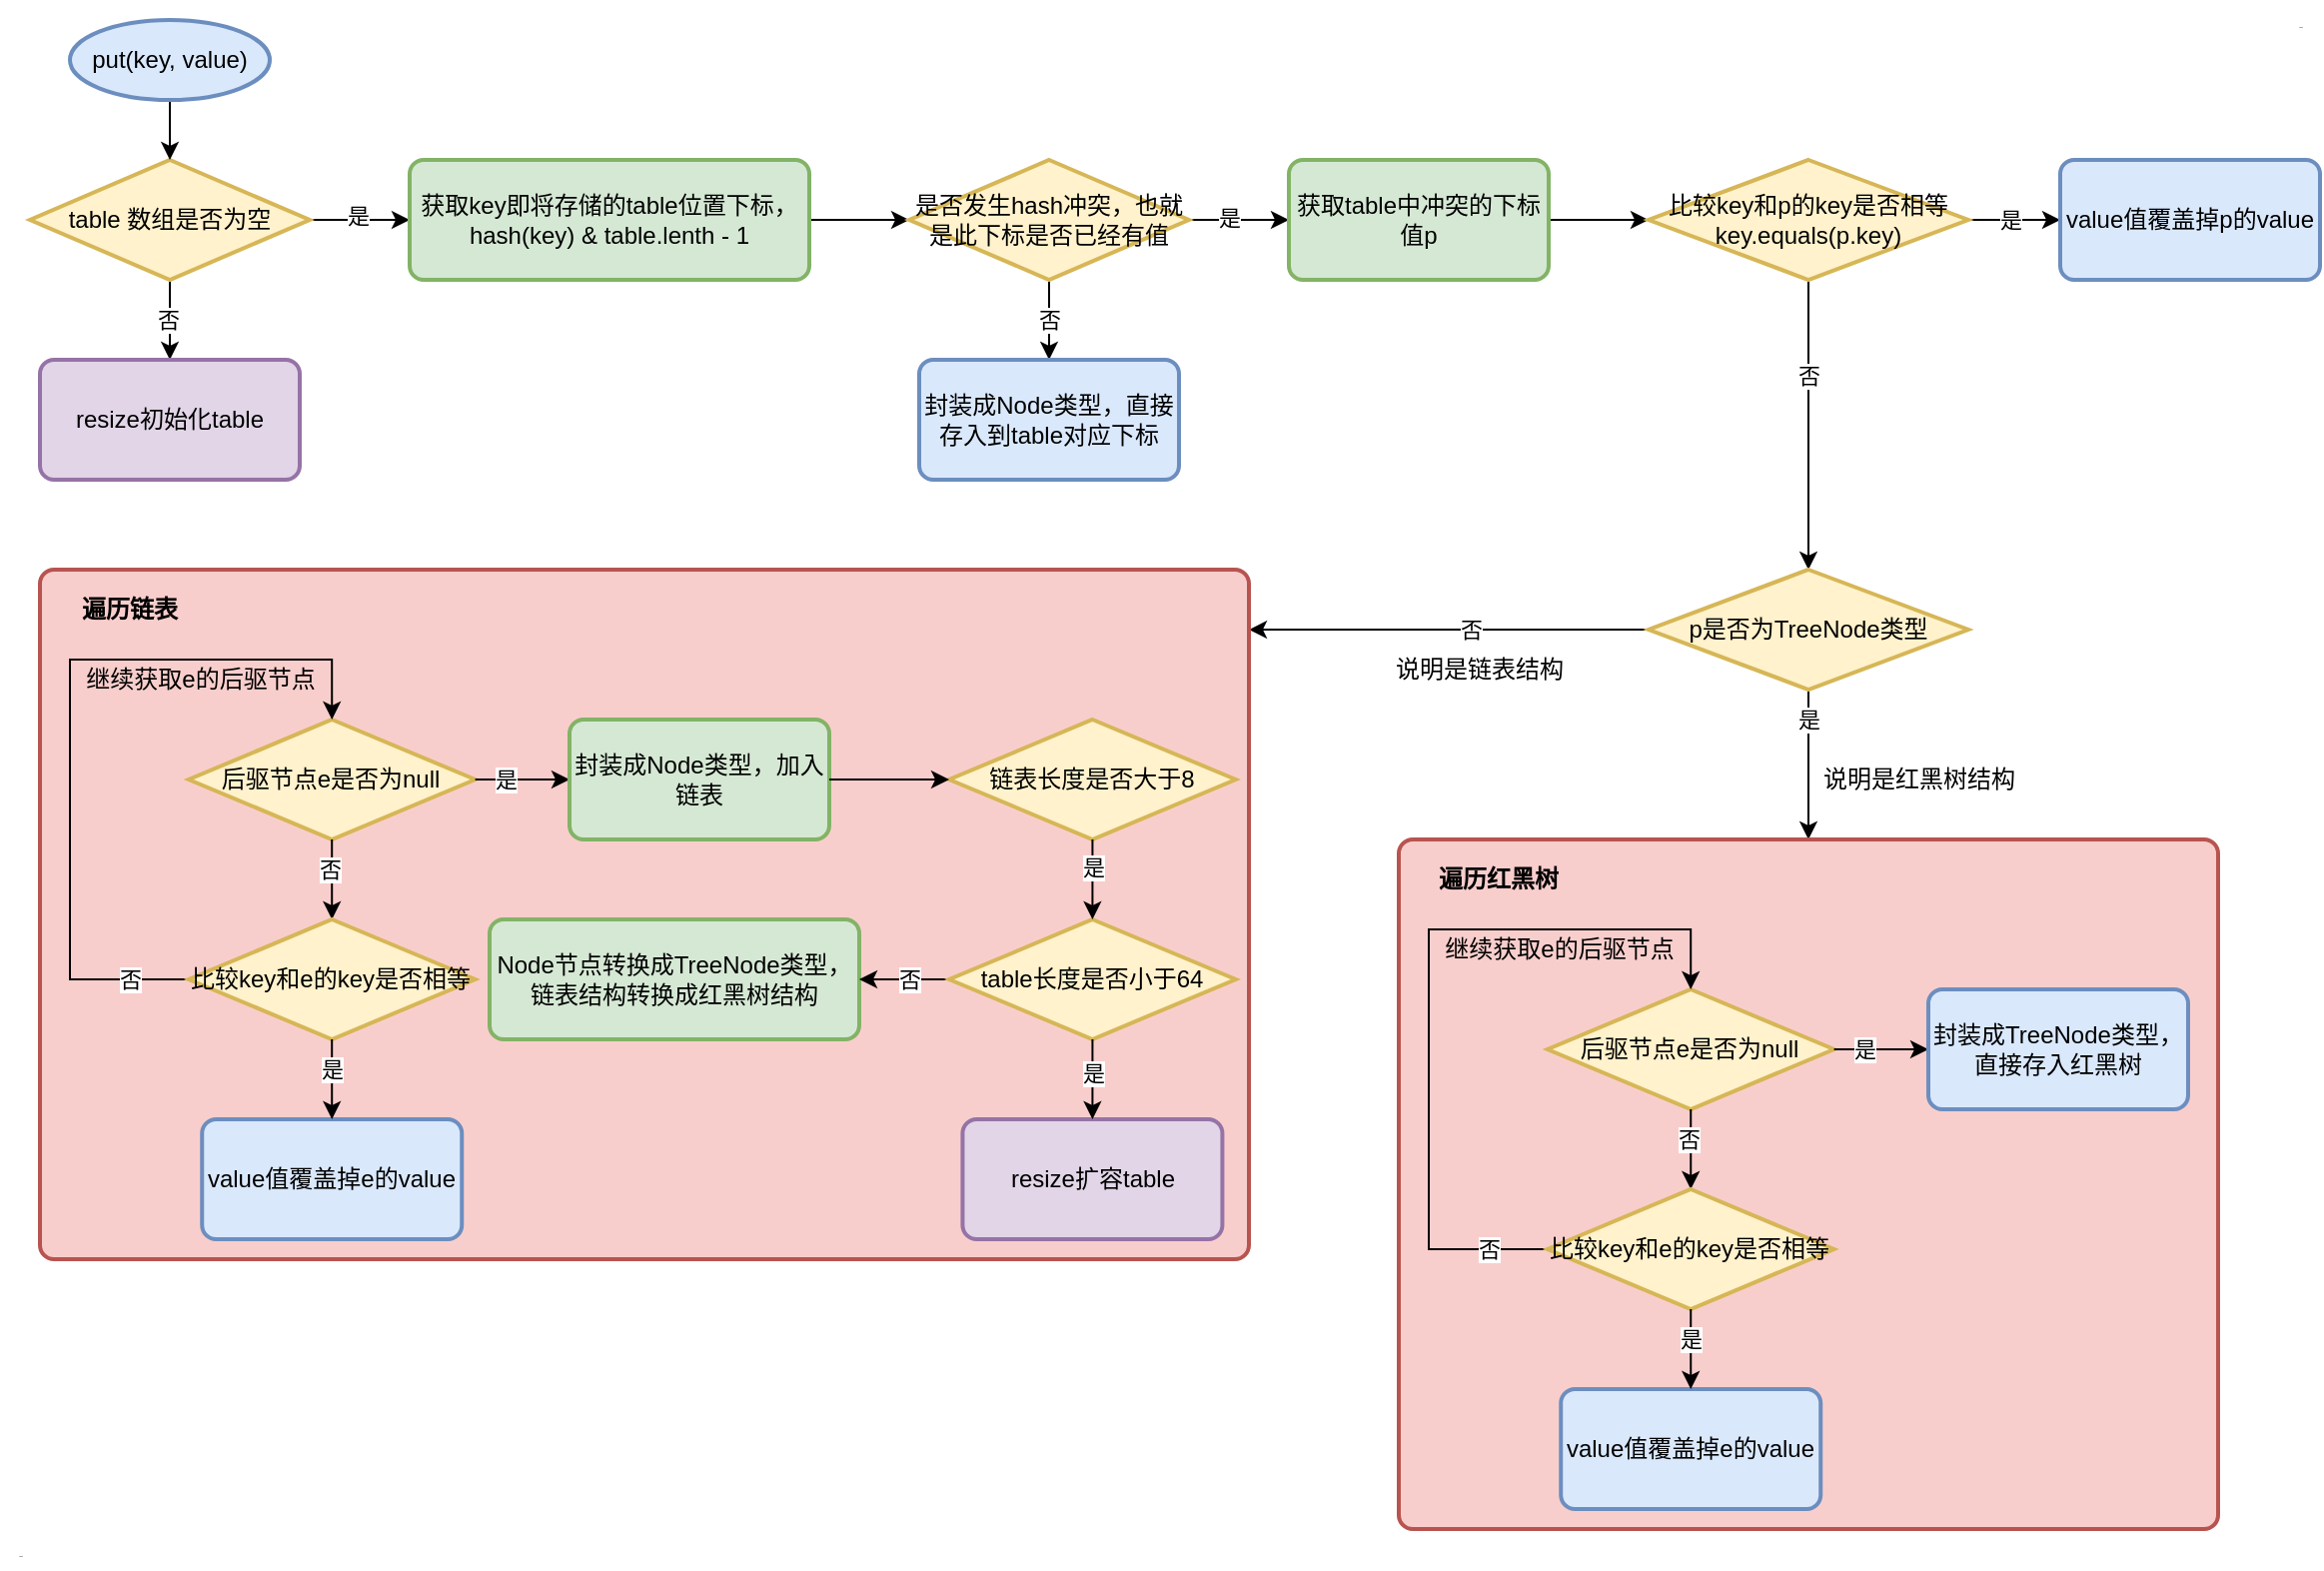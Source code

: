 <mxfile version="13.9.9" type="device" pages="2"><diagram id="UJk7lGkkjfzUzUWYR7k4" name="第 1 页"><mxGraphModel dx="1038" dy="607" grid="1" gridSize="10" guides="1" tooltips="1" connect="1" arrows="1" fold="1" page="1" pageScale="1" pageWidth="827" pageHeight="1169" math="0" shadow="0"><root><mxCell id="0"/><mxCell id="1" parent="0"/><mxCell id="tE1-rku3TymM5vH41UZp-1" style="edgeStyle=orthogonalEdgeStyle;rounded=0;orthogonalLoop=1;jettySize=auto;html=1;entryX=0;entryY=0.5;entryDx=0;entryDy=0;" parent="1" source="tE1-rku3TymM5vH41UZp-3" target="tE1-rku3TymM5vH41UZp-74" edge="1"><mxGeometry relative="1" as="geometry"><mxPoint x="240" y="450.0" as="targetPoint"/></mxGeometry></mxCell><mxCell id="tE1-rku3TymM5vH41UZp-162" value="是" style="edgeLabel;html=1;align=center;verticalAlign=middle;resizable=0;points=[];" parent="tE1-rku3TymM5vH41UZp-1" vertex="1" connectable="0"><mxGeometry x="-0.048" y="2" relative="1" as="geometry"><mxPoint as="offset"/></mxGeometry></mxCell><mxCell id="tE1-rku3TymM5vH41UZp-69" style="edgeStyle=orthogonalEdgeStyle;rounded=0;orthogonalLoop=1;jettySize=auto;html=1;" parent="1" source="tE1-rku3TymM5vH41UZp-3" target="tE1-rku3TymM5vH41UZp-37" edge="1"><mxGeometry relative="1" as="geometry"><mxPoint x="360" y="380.0" as="targetPoint"/></mxGeometry></mxCell><mxCell id="tE1-rku3TymM5vH41UZp-163" value="否" style="edgeLabel;html=1;align=center;verticalAlign=middle;resizable=0;points=[];" parent="tE1-rku3TymM5vH41UZp-69" vertex="1" connectable="0"><mxGeometry x="-0.005" y="-1" relative="1" as="geometry"><mxPoint as="offset"/></mxGeometry></mxCell><mxCell id="tE1-rku3TymM5vH41UZp-3" value="table 数组是否为空" style="strokeWidth=2;html=1;shape=mxgraph.flowchart.decision;whiteSpace=wrap;fillColor=#fff2cc;strokeColor=#d6b656;" parent="1" vertex="1"><mxGeometry x="170" y="350" width="140" height="60" as="geometry"/></mxCell><mxCell id="tE1-rku3TymM5vH41UZp-4" style="edgeStyle=orthogonalEdgeStyle;rounded=0;orthogonalLoop=1;jettySize=auto;html=1;entryX=0.5;entryY=0;entryDx=0;entryDy=0;entryPerimeter=0;" parent="1" source="tE1-rku3TymM5vH41UZp-5" target="tE1-rku3TymM5vH41UZp-3" edge="1"><mxGeometry relative="1" as="geometry"/></mxCell><mxCell id="tE1-rku3TymM5vH41UZp-5" value="put(key, value)" style="strokeWidth=2;html=1;shape=mxgraph.flowchart.start_1;whiteSpace=wrap;fillColor=#dae8fc;strokeColor=#6c8ebf;" parent="1" vertex="1"><mxGeometry x="190" y="280" width="100" height="40" as="geometry"/></mxCell><mxCell id="tE1-rku3TymM5vH41UZp-37" value="resize初始化table" style="rounded=1;whiteSpace=wrap;html=1;absoluteArcSize=1;arcSize=14;strokeWidth=2;fillColor=#e1d5e7;strokeColor=#9673a6;" parent="1" vertex="1"><mxGeometry x="175" y="450" width="130" height="60" as="geometry"/></mxCell><mxCell id="tE1-rku3TymM5vH41UZp-67" value="&lt;font style=&quot;font-size: 1px&quot;&gt;Text&lt;/font&gt;" style="text;html=1;align=center;verticalAlign=middle;resizable=0;points=[];autosize=1;" parent="1" vertex="1"><mxGeometry x="155" y="1035" width="20" height="20" as="geometry"/></mxCell><mxCell id="tE1-rku3TymM5vH41UZp-76" style="edgeStyle=orthogonalEdgeStyle;rounded=0;orthogonalLoop=1;jettySize=auto;html=1;entryX=0;entryY=0.5;entryDx=0;entryDy=0;entryPerimeter=0;" parent="1" source="tE1-rku3TymM5vH41UZp-74" target="tE1-rku3TymM5vH41UZp-75" edge="1"><mxGeometry relative="1" as="geometry"/></mxCell><mxCell id="tE1-rku3TymM5vH41UZp-74" value="获取key即将存储的table位置下标，&lt;br&gt;hash(key) &amp;amp; table.lenth - 1" style="rounded=1;whiteSpace=wrap;html=1;absoluteArcSize=1;arcSize=14;strokeWidth=2;fillColor=#d5e8d4;strokeColor=#82b366;" parent="1" vertex="1"><mxGeometry x="360" y="350" width="200" height="60" as="geometry"/></mxCell><mxCell id="tE1-rku3TymM5vH41UZp-77" style="edgeStyle=orthogonalEdgeStyle;rounded=0;orthogonalLoop=1;jettySize=auto;html=1;entryX=0.5;entryY=0;entryDx=0;entryDy=0;" parent="1" source="tE1-rku3TymM5vH41UZp-75" target="tE1-rku3TymM5vH41UZp-79" edge="1"><mxGeometry relative="1" as="geometry"><mxPoint x="360" y="580" as="targetPoint"/></mxGeometry></mxCell><mxCell id="tE1-rku3TymM5vH41UZp-164" value="否" style="edgeLabel;html=1;align=center;verticalAlign=middle;resizable=0;points=[];" parent="tE1-rku3TymM5vH41UZp-77" vertex="1" connectable="0"><mxGeometry x="-0.84" y="-1" relative="1" as="geometry"><mxPoint x="1" y="16.55" as="offset"/></mxGeometry></mxCell><mxCell id="tE1-rku3TymM5vH41UZp-80" style="edgeStyle=orthogonalEdgeStyle;rounded=0;orthogonalLoop=1;jettySize=auto;html=1;entryX=0;entryY=0.5;entryDx=0;entryDy=0;" parent="1" source="tE1-rku3TymM5vH41UZp-75" target="tE1-rku3TymM5vH41UZp-82" edge="1"><mxGeometry relative="1" as="geometry"><mxPoint x="240" y="650" as="targetPoint"/></mxGeometry></mxCell><mxCell id="tE1-rku3TymM5vH41UZp-165" value="是" style="edgeLabel;html=1;align=center;verticalAlign=middle;resizable=0;points=[];" parent="tE1-rku3TymM5vH41UZp-80" vertex="1" connectable="0"><mxGeometry x="-0.227" y="1" relative="1" as="geometry"><mxPoint as="offset"/></mxGeometry></mxCell><mxCell id="tE1-rku3TymM5vH41UZp-75" value="是否发生hash冲突，也就是此下标是否已经有值" style="strokeWidth=2;html=1;shape=mxgraph.flowchart.decision;whiteSpace=wrap;fillColor=#fff2cc;strokeColor=#d6b656;" parent="1" vertex="1"><mxGeometry x="610" y="350" width="140" height="60" as="geometry"/></mxCell><mxCell id="tE1-rku3TymM5vH41UZp-79" value="封装成Node类型，直接存入到table对应下标" style="rounded=1;whiteSpace=wrap;html=1;absoluteArcSize=1;arcSize=14;strokeWidth=2;fillColor=#dae8fc;strokeColor=#6c8ebf;" parent="1" vertex="1"><mxGeometry x="615" y="450" width="130" height="60" as="geometry"/></mxCell><mxCell id="tE1-rku3TymM5vH41UZp-83" style="edgeStyle=orthogonalEdgeStyle;rounded=0;orthogonalLoop=1;jettySize=auto;html=1;entryX=0;entryY=0.5;entryDx=0;entryDy=0;entryPerimeter=0;" parent="1" source="tE1-rku3TymM5vH41UZp-82" target="tE1-rku3TymM5vH41UZp-84" edge="1"><mxGeometry relative="1" as="geometry"><mxPoint x="240" y="750" as="targetPoint"/></mxGeometry></mxCell><mxCell id="tE1-rku3TymM5vH41UZp-82" value="获取table中冲突的下标值p" style="rounded=1;whiteSpace=wrap;html=1;absoluteArcSize=1;arcSize=14;strokeWidth=2;fillColor=#d5e8d4;strokeColor=#82b366;" parent="1" vertex="1"><mxGeometry x="800" y="350" width="130" height="60" as="geometry"/></mxCell><mxCell id="tE1-rku3TymM5vH41UZp-85" style="edgeStyle=orthogonalEdgeStyle;rounded=0;orthogonalLoop=1;jettySize=auto;html=1;" parent="1" source="tE1-rku3TymM5vH41UZp-84" target="tE1-rku3TymM5vH41UZp-87" edge="1"><mxGeometry relative="1" as="geometry"><mxPoint x="380" y="780" as="targetPoint"/></mxGeometry></mxCell><mxCell id="tE1-rku3TymM5vH41UZp-169" value="是" style="edgeLabel;html=1;align=center;verticalAlign=middle;resizable=0;points=[];" parent="tE1-rku3TymM5vH41UZp-85" vertex="1" connectable="0"><mxGeometry x="0.314" y="1" relative="1" as="geometry"><mxPoint x="-9.43" y="1" as="offset"/></mxGeometry></mxCell><mxCell id="tE1-rku3TymM5vH41UZp-88" style="edgeStyle=orthogonalEdgeStyle;rounded=0;orthogonalLoop=1;jettySize=auto;html=1;entryX=0.5;entryY=0;entryDx=0;entryDy=0;entryPerimeter=0;" parent="1" source="tE1-rku3TymM5vH41UZp-84" target="tE1-rku3TymM5vH41UZp-90" edge="1"><mxGeometry relative="1" as="geometry"><mxPoint x="240" y="880" as="targetPoint"/></mxGeometry></mxCell><mxCell id="tE1-rku3TymM5vH41UZp-167" value="否" style="edgeLabel;html=1;align=center;verticalAlign=middle;resizable=0;points=[];" parent="tE1-rku3TymM5vH41UZp-88" vertex="1" connectable="0"><mxGeometry x="-0.459" y="-1" relative="1" as="geometry"><mxPoint x="1" y="9.05" as="offset"/></mxGeometry></mxCell><mxCell id="tE1-rku3TymM5vH41UZp-84" value="比较key和p的key是否相等key.equals(p.key)" style="strokeWidth=2;html=1;shape=mxgraph.flowchart.decision;whiteSpace=wrap;fillColor=#fff2cc;strokeColor=#d6b656;" parent="1" vertex="1"><mxGeometry x="980" y="350" width="160" height="60" as="geometry"/></mxCell><mxCell id="tE1-rku3TymM5vH41UZp-87" value="value值覆盖掉p的value" style="rounded=1;whiteSpace=wrap;html=1;absoluteArcSize=1;arcSize=14;strokeWidth=2;fillColor=#dae8fc;strokeColor=#6c8ebf;" parent="1" vertex="1"><mxGeometry x="1186" y="350" width="130" height="60" as="geometry"/></mxCell><mxCell id="tE1-rku3TymM5vH41UZp-183" style="edgeStyle=orthogonalEdgeStyle;rounded=0;orthogonalLoop=1;jettySize=auto;html=1;entryX=1;entryY=0.087;entryDx=0;entryDy=0;entryPerimeter=0;" parent="1" source="tE1-rku3TymM5vH41UZp-90" target="tE1-rku3TymM5vH41UZp-96" edge="1"><mxGeometry relative="1" as="geometry"/></mxCell><mxCell id="tE1-rku3TymM5vH41UZp-185" value="否" style="edgeLabel;html=1;align=center;verticalAlign=middle;resizable=0;points=[];" parent="tE1-rku3TymM5vH41UZp-183" vertex="1" connectable="0"><mxGeometry x="-0.252" y="1" relative="1" as="geometry"><mxPoint x="-14" y="-1.02" as="offset"/></mxGeometry></mxCell><mxCell id="tE1-rku3TymM5vH41UZp-184" style="edgeStyle=orthogonalEdgeStyle;rounded=0;orthogonalLoop=1;jettySize=auto;html=1;entryX=0.5;entryY=0;entryDx=0;entryDy=0;" parent="1" source="tE1-rku3TymM5vH41UZp-90" target="tE1-rku3TymM5vH41UZp-190" edge="1"><mxGeometry relative="1" as="geometry"><mxPoint x="1060" y="670" as="targetPoint"/></mxGeometry></mxCell><mxCell id="tE1-rku3TymM5vH41UZp-188" value="是" style="edgeLabel;html=1;align=center;verticalAlign=middle;resizable=0;points=[];" parent="tE1-rku3TymM5vH41UZp-184" vertex="1" connectable="0"><mxGeometry x="-0.266" relative="1" as="geometry"><mxPoint y="-13" as="offset"/></mxGeometry></mxCell><mxCell id="tE1-rku3TymM5vH41UZp-90" value="p是否为TreeNode类型" style="strokeWidth=2;html=1;shape=mxgraph.flowchart.decision;whiteSpace=wrap;fillColor=#fff2cc;strokeColor=#d6b656;" parent="1" vertex="1"><mxGeometry x="980" y="555" width="160" height="60" as="geometry"/></mxCell><mxCell id="tE1-rku3TymM5vH41UZp-182" value="" style="group" parent="1" vertex="1" connectable="0"><mxGeometry x="175" y="555" width="605" height="345" as="geometry"/></mxCell><mxCell id="tE1-rku3TymM5vH41UZp-96" value="" style="rounded=1;whiteSpace=wrap;html=1;absoluteArcSize=1;arcSize=14;strokeWidth=2;fillColor=#f8cecc;strokeColor=#b85450;" parent="tE1-rku3TymM5vH41UZp-182" vertex="1"><mxGeometry width="605" height="345" as="geometry"/></mxCell><mxCell id="tE1-rku3TymM5vH41UZp-98" value="遍历链表" style="text;html=1;strokeColor=none;fillColor=none;align=center;verticalAlign=middle;whiteSpace=wrap;rounded=0;fontStyle=1" parent="tE1-rku3TymM5vH41UZp-182" vertex="1"><mxGeometry x="15" y="10" width="60" height="20" as="geometry"/></mxCell><mxCell id="tE1-rku3TymM5vH41UZp-99" value="后驱节点e是否为null" style="strokeWidth=2;html=1;shape=mxgraph.flowchart.decision;whiteSpace=wrap;fillColor=#fff2cc;strokeColor=#d6b656;" parent="tE1-rku3TymM5vH41UZp-182" vertex="1"><mxGeometry x="74.415" y="75" width="143.415" height="60" as="geometry"/></mxCell><mxCell id="tE1-rku3TymM5vH41UZp-102" style="edgeStyle=orthogonalEdgeStyle;rounded=0;orthogonalLoop=1;jettySize=auto;html=1;entryX=0;entryY=0.5;entryDx=0;entryDy=0;" parent="tE1-rku3TymM5vH41UZp-182" source="tE1-rku3TymM5vH41UZp-99" target="tE1-rku3TymM5vH41UZp-132" edge="1"><mxGeometry x="35" y="5" as="geometry"><mxPoint x="146.12" y="175" as="targetPoint"/></mxGeometry></mxCell><mxCell id="tE1-rku3TymM5vH41UZp-173" value="是" style="edgeLabel;html=1;align=center;verticalAlign=middle;resizable=0;points=[];" parent="tE1-rku3TymM5vH41UZp-102" vertex="1" connectable="0"><mxGeometry relative="1" as="geometry"><mxPoint x="-8.43" as="offset"/></mxGeometry></mxCell><mxCell id="tE1-rku3TymM5vH41UZp-109" style="edgeStyle=orthogonalEdgeStyle;rounded=0;orthogonalLoop=1;jettySize=auto;html=1;entryX=0.5;entryY=0;entryDx=0;entryDy=0;entryPerimeter=0;" parent="tE1-rku3TymM5vH41UZp-182" source="tE1-rku3TymM5vH41UZp-99" target="tE1-rku3TymM5vH41UZp-148" edge="1"><mxGeometry x="35" y="5" as="geometry"><mxPoint x="275.745" y="106.98" as="targetPoint"/></mxGeometry></mxCell><mxCell id="tE1-rku3TymM5vH41UZp-170" value="否" style="edgeLabel;html=1;align=center;verticalAlign=middle;resizable=0;points=[];" parent="tE1-rku3TymM5vH41UZp-109" vertex="1" connectable="0"><mxGeometry relative="1" as="geometry"><mxPoint x="-1" y="-5" as="offset"/></mxGeometry></mxCell><mxCell id="tE1-rku3TymM5vH41UZp-132" value="封装成Node类型，加入链表" style="rounded=1;whiteSpace=wrap;html=1;absoluteArcSize=1;arcSize=14;strokeWidth=2;fillColor=#d5e8d4;strokeColor=#82b366;" parent="tE1-rku3TymM5vH41UZp-182" vertex="1"><mxGeometry x="265.0" y="75" width="130" height="60" as="geometry"/></mxCell><mxCell id="tE1-rku3TymM5vH41UZp-135" value="链表长度是否大于8" style="strokeWidth=2;html=1;shape=mxgraph.flowchart.decision;whiteSpace=wrap;fillColor=#fff2cc;strokeColor=#d6b656;" parent="tE1-rku3TymM5vH41UZp-182" vertex="1"><mxGeometry x="455.005" y="75" width="143.415" height="60" as="geometry"/></mxCell><mxCell id="tE1-rku3TymM5vH41UZp-100" style="edgeStyle=orthogonalEdgeStyle;rounded=0;orthogonalLoop=1;jettySize=auto;html=1;entryX=0;entryY=0.5;entryDx=0;entryDy=0;entryPerimeter=0;exitX=1;exitY=0.5;exitDx=0;exitDy=0;" parent="tE1-rku3TymM5vH41UZp-182" source="tE1-rku3TymM5vH41UZp-132" target="tE1-rku3TymM5vH41UZp-135" edge="1"><mxGeometry x="35" y="5" as="geometry"><mxPoint x="146.122" y="235" as="sourcePoint"/><mxPoint x="146.122" y="285" as="targetPoint"/></mxGeometry></mxCell><mxCell id="tE1-rku3TymM5vH41UZp-138" value="&lt;span&gt;Node节点转换成TreeNode类型，链表结构转换成红黑树结构&lt;/span&gt;" style="rounded=1;whiteSpace=wrap;html=1;absoluteArcSize=1;arcSize=14;strokeWidth=2;fillColor=#d5e8d4;strokeColor=#82b366;" parent="tE1-rku3TymM5vH41UZp-182" vertex="1"><mxGeometry x="225.0" y="175" width="185" height="60" as="geometry"/></mxCell><mxCell id="tE1-rku3TymM5vH41UZp-178" style="edgeStyle=orthogonalEdgeStyle;rounded=0;orthogonalLoop=1;jettySize=auto;html=1;entryX=1;entryY=0.5;entryDx=0;entryDy=0;" parent="tE1-rku3TymM5vH41UZp-182" source="tE1-rku3TymM5vH41UZp-140" target="tE1-rku3TymM5vH41UZp-138" edge="1"><mxGeometry as="geometry"/></mxCell><mxCell id="tE1-rku3TymM5vH41UZp-179" value="否" style="edgeLabel;html=1;align=center;verticalAlign=middle;resizable=0;points=[];" parent="tE1-rku3TymM5vH41UZp-178" vertex="1" connectable="0"><mxGeometry x="0.207" relative="1" as="geometry"><mxPoint x="6.89" as="offset"/></mxGeometry></mxCell><mxCell id="tE1-rku3TymM5vH41UZp-140" value="table长度是否小于64" style="strokeWidth=2;html=1;shape=mxgraph.flowchart.decision;whiteSpace=wrap;fillColor=#fff2cc;strokeColor=#d6b656;" parent="tE1-rku3TymM5vH41UZp-182" vertex="1"><mxGeometry x="455.005" y="175" width="143.415" height="60" as="geometry"/></mxCell><mxCell id="tE1-rku3TymM5vH41UZp-175" style="edgeStyle=orthogonalEdgeStyle;rounded=0;orthogonalLoop=1;jettySize=auto;html=1;entryX=0.5;entryY=0;entryDx=0;entryDy=0;entryPerimeter=0;" parent="tE1-rku3TymM5vH41UZp-182" source="tE1-rku3TymM5vH41UZp-135" target="tE1-rku3TymM5vH41UZp-140" edge="1"><mxGeometry as="geometry"/></mxCell><mxCell id="tE1-rku3TymM5vH41UZp-176" value="是" style="edgeLabel;html=1;align=center;verticalAlign=middle;resizable=0;points=[];" parent="tE1-rku3TymM5vH41UZp-175" vertex="1" connectable="0"><mxGeometry x="-0.3" relative="1" as="geometry"><mxPoint as="offset"/></mxGeometry></mxCell><mxCell id="tE1-rku3TymM5vH41UZp-149" style="edgeStyle=orthogonalEdgeStyle;rounded=0;orthogonalLoop=1;jettySize=auto;html=1;entryX=0.5;entryY=0;entryDx=0;entryDy=0;entryPerimeter=0;" parent="tE1-rku3TymM5vH41UZp-182" source="tE1-rku3TymM5vH41UZp-148" target="tE1-rku3TymM5vH41UZp-99" edge="1"><mxGeometry x="55" y="5" as="geometry"><Array as="points"><mxPoint x="15" y="205"/><mxPoint x="15" y="45"/><mxPoint x="146" y="45"/></Array></mxGeometry></mxCell><mxCell id="tE1-rku3TymM5vH41UZp-172" value="否" style="edgeLabel;html=1;align=center;verticalAlign=middle;resizable=0;points=[];" parent="tE1-rku3TymM5vH41UZp-149" vertex="1" connectable="0"><mxGeometry relative="1" as="geometry"><mxPoint x="29.97" y="130.87" as="offset"/></mxGeometry></mxCell><mxCell id="tE1-rku3TymM5vH41UZp-148" value="比较key和e的key是否相等" style="strokeWidth=2;html=1;shape=mxgraph.flowchart.decision;whiteSpace=wrap;fillColor=#fff2cc;strokeColor=#d6b656;" parent="tE1-rku3TymM5vH41UZp-182" vertex="1"><mxGeometry x="74.415" y="175" width="143.415" height="60" as="geometry"/></mxCell><mxCell id="tE1-rku3TymM5vH41UZp-150" value="继续获取e的后驱节点" style="text;html=1;align=center;verticalAlign=middle;resizable=0;points=[];autosize=1;" parent="tE1-rku3TymM5vH41UZp-182" vertex="1"><mxGeometry x="15.0" y="45" width="130" height="20" as="geometry"/></mxCell><mxCell id="tE1-rku3TymM5vH41UZp-153" value="value值覆盖掉e的value" style="rounded=1;whiteSpace=wrap;html=1;absoluteArcSize=1;arcSize=14;strokeWidth=2;fillColor=#dae8fc;strokeColor=#6c8ebf;" parent="tE1-rku3TymM5vH41UZp-182" vertex="1"><mxGeometry x="81.12" y="275" width="130" height="60" as="geometry"/></mxCell><mxCell id="tE1-rku3TymM5vH41UZp-152" style="edgeStyle=orthogonalEdgeStyle;rounded=0;orthogonalLoop=1;jettySize=auto;html=1;entryX=0.5;entryY=0;entryDx=0;entryDy=0;" parent="tE1-rku3TymM5vH41UZp-182" source="tE1-rku3TymM5vH41UZp-148" target="tE1-rku3TymM5vH41UZp-153" edge="1"><mxGeometry x="55" y="5" as="geometry"><mxPoint x="331.712" y="165" as="targetPoint"/></mxGeometry></mxCell><mxCell id="tE1-rku3TymM5vH41UZp-171" value="是" style="edgeLabel;html=1;align=center;verticalAlign=middle;resizable=0;points=[];" parent="tE1-rku3TymM5vH41UZp-152" vertex="1" connectable="0"><mxGeometry relative="1" as="geometry"><mxPoint y="-5" as="offset"/></mxGeometry></mxCell><mxCell id="tE1-rku3TymM5vH41UZp-156" value="resize扩容table" style="rounded=1;whiteSpace=wrap;html=1;absoluteArcSize=1;arcSize=14;strokeWidth=2;fillColor=#e1d5e7;strokeColor=#9673a6;" parent="tE1-rku3TymM5vH41UZp-182" vertex="1"><mxGeometry x="461.71" y="275" width="130" height="60" as="geometry"/></mxCell><mxCell id="tE1-rku3TymM5vH41UZp-142" style="edgeStyle=orthogonalEdgeStyle;rounded=0;orthogonalLoop=1;jettySize=auto;html=1;entryX=0.5;entryY=0;entryDx=0;entryDy=0;" parent="tE1-rku3TymM5vH41UZp-182" source="tE1-rku3TymM5vH41UZp-140" target="tE1-rku3TymM5vH41UZp-156" edge="1"><mxGeometry x="55" y="5" as="geometry"><mxPoint x="150.0" y="475.0" as="targetPoint"/></mxGeometry></mxCell><mxCell id="tE1-rku3TymM5vH41UZp-180" value="是" style="edgeLabel;html=1;align=center;verticalAlign=middle;resizable=0;points=[];" parent="tE1-rku3TymM5vH41UZp-142" vertex="1" connectable="0"><mxGeometry relative="1" as="geometry"><mxPoint y="-3" as="offset"/></mxGeometry></mxCell><mxCell id="tE1-rku3TymM5vH41UZp-186" value="说明是链表结构" style="text;html=1;align=center;verticalAlign=middle;resizable=0;points=[];autosize=1;" parent="1" vertex="1"><mxGeometry x="845" y="595" width="100" height="20" as="geometry"/></mxCell><mxCell id="tE1-rku3TymM5vH41UZp-217" value="" style="group" parent="1" vertex="1" connectable="0"><mxGeometry x="855" y="690" width="410" height="345" as="geometry"/></mxCell><mxCell id="tE1-rku3TymM5vH41UZp-190" value="" style="rounded=1;whiteSpace=wrap;html=1;absoluteArcSize=1;arcSize=14;strokeWidth=2;fillColor=#f8cecc;strokeColor=#b85450;" parent="tE1-rku3TymM5vH41UZp-217" vertex="1"><mxGeometry width="410" height="345" as="geometry"/></mxCell><mxCell id="tE1-rku3TymM5vH41UZp-191" value="遍历红黑树" style="text;html=1;strokeColor=none;fillColor=none;align=center;verticalAlign=middle;whiteSpace=wrap;rounded=0;fontStyle=1" parent="tE1-rku3TymM5vH41UZp-217" vertex="1"><mxGeometry x="15" y="10" width="70" height="20" as="geometry"/></mxCell><mxCell id="tE1-rku3TymM5vH41UZp-192" value="后驱节点e是否为null" style="strokeWidth=2;html=1;shape=mxgraph.flowchart.decision;whiteSpace=wrap;fillColor=#fff2cc;strokeColor=#d6b656;" parent="tE1-rku3TymM5vH41UZp-217" vertex="1"><mxGeometry x="74.415" y="75" width="143.415" height="60" as="geometry"/></mxCell><mxCell id="tE1-rku3TymM5vH41UZp-193" style="edgeStyle=orthogonalEdgeStyle;rounded=0;orthogonalLoop=1;jettySize=auto;html=1;entryX=0;entryY=0.5;entryDx=0;entryDy=0;" parent="tE1-rku3TymM5vH41UZp-217" source="tE1-rku3TymM5vH41UZp-192" target="tE1-rku3TymM5vH41UZp-197" edge="1"><mxGeometry x="35" y="5" as="geometry"><mxPoint x="146.12" y="175" as="targetPoint"/></mxGeometry></mxCell><mxCell id="tE1-rku3TymM5vH41UZp-194" value="是" style="edgeLabel;html=1;align=center;verticalAlign=middle;resizable=0;points=[];" parent="tE1-rku3TymM5vH41UZp-193" vertex="1" connectable="0"><mxGeometry relative="1" as="geometry"><mxPoint x="-8.43" as="offset"/></mxGeometry></mxCell><mxCell id="tE1-rku3TymM5vH41UZp-195" style="edgeStyle=orthogonalEdgeStyle;rounded=0;orthogonalLoop=1;jettySize=auto;html=1;entryX=0.5;entryY=0;entryDx=0;entryDy=0;entryPerimeter=0;" parent="tE1-rku3TymM5vH41UZp-217" source="tE1-rku3TymM5vH41UZp-192" target="tE1-rku3TymM5vH41UZp-208" edge="1"><mxGeometry x="35" y="5" as="geometry"><mxPoint x="275.745" y="106.98" as="targetPoint"/></mxGeometry></mxCell><mxCell id="tE1-rku3TymM5vH41UZp-196" value="否" style="edgeLabel;html=1;align=center;verticalAlign=middle;resizable=0;points=[];" parent="tE1-rku3TymM5vH41UZp-195" vertex="1" connectable="0"><mxGeometry relative="1" as="geometry"><mxPoint x="-1" y="-5" as="offset"/></mxGeometry></mxCell><mxCell id="tE1-rku3TymM5vH41UZp-197" value="封装成TreeNode类型，直接存入红黑树" style="rounded=1;whiteSpace=wrap;html=1;absoluteArcSize=1;arcSize=14;strokeWidth=2;fillColor=#dae8fc;strokeColor=#6c8ebf;" parent="tE1-rku3TymM5vH41UZp-217" vertex="1"><mxGeometry x="265" y="75" width="130" height="60" as="geometry"/></mxCell><mxCell id="tE1-rku3TymM5vH41UZp-206" style="edgeStyle=orthogonalEdgeStyle;rounded=0;orthogonalLoop=1;jettySize=auto;html=1;entryX=0.5;entryY=0;entryDx=0;entryDy=0;entryPerimeter=0;" parent="tE1-rku3TymM5vH41UZp-217" source="tE1-rku3TymM5vH41UZp-208" target="tE1-rku3TymM5vH41UZp-192" edge="1"><mxGeometry x="55" y="5" as="geometry"><Array as="points"><mxPoint x="15" y="205"/><mxPoint x="15" y="45"/><mxPoint x="146" y="45"/></Array></mxGeometry></mxCell><mxCell id="tE1-rku3TymM5vH41UZp-207" value="否" style="edgeLabel;html=1;align=center;verticalAlign=middle;resizable=0;points=[];" parent="tE1-rku3TymM5vH41UZp-206" vertex="1" connectable="0"><mxGeometry relative="1" as="geometry"><mxPoint x="29.97" y="130.87" as="offset"/></mxGeometry></mxCell><mxCell id="tE1-rku3TymM5vH41UZp-208" value="比较key和e的key是否相等" style="strokeWidth=2;html=1;shape=mxgraph.flowchart.decision;whiteSpace=wrap;fillColor=#fff2cc;strokeColor=#d6b656;" parent="tE1-rku3TymM5vH41UZp-217" vertex="1"><mxGeometry x="74.415" y="175" width="143.415" height="60" as="geometry"/></mxCell><mxCell id="tE1-rku3TymM5vH41UZp-209" value="继续获取e的后驱节点" style="text;html=1;align=center;verticalAlign=middle;resizable=0;points=[];autosize=1;" parent="tE1-rku3TymM5vH41UZp-217" vertex="1"><mxGeometry x="15.0" y="45" width="130" height="20" as="geometry"/></mxCell><mxCell id="tE1-rku3TymM5vH41UZp-210" value="value值覆盖掉e的value" style="rounded=1;whiteSpace=wrap;html=1;absoluteArcSize=1;arcSize=14;strokeWidth=2;fillColor=#dae8fc;strokeColor=#6c8ebf;" parent="tE1-rku3TymM5vH41UZp-217" vertex="1"><mxGeometry x="81.12" y="275" width="130" height="60" as="geometry"/></mxCell><mxCell id="tE1-rku3TymM5vH41UZp-211" style="edgeStyle=orthogonalEdgeStyle;rounded=0;orthogonalLoop=1;jettySize=auto;html=1;entryX=0.5;entryY=0;entryDx=0;entryDy=0;" parent="tE1-rku3TymM5vH41UZp-217" source="tE1-rku3TymM5vH41UZp-208" target="tE1-rku3TymM5vH41UZp-210" edge="1"><mxGeometry x="55" y="5" as="geometry"><mxPoint x="331.712" y="165" as="targetPoint"/></mxGeometry></mxCell><mxCell id="tE1-rku3TymM5vH41UZp-212" value="是" style="edgeLabel;html=1;align=center;verticalAlign=middle;resizable=0;points=[];" parent="tE1-rku3TymM5vH41UZp-211" vertex="1" connectable="0"><mxGeometry relative="1" as="geometry"><mxPoint y="-5" as="offset"/></mxGeometry></mxCell><mxCell id="tE1-rku3TymM5vH41UZp-220" value="说明是红黑树结构" style="text;html=1;align=center;verticalAlign=middle;resizable=0;points=[];autosize=1;" parent="1" vertex="1"><mxGeometry x="1060" y="650" width="110" height="20" as="geometry"/></mxCell><mxCell id="tE1-rku3TymM5vH41UZp-221" value="&lt;font style=&quot;font-size: 1px&quot;&gt;Text&lt;/font&gt;" style="text;html=1;align=center;verticalAlign=middle;resizable=0;points=[];autosize=1;" parent="1" vertex="1"><mxGeometry x="1296" y="270" width="20" height="20" as="geometry"/></mxCell></root></mxGraphModel></diagram><diagram id="y6r58nFUZ4QJu7bkEQe9" name="HashMap底层结构"><mxGraphModel dx="1730" dy="1012" grid="1" gridSize="10" guides="1" tooltips="1" connect="1" arrows="1" fold="1" page="1" pageScale="1" pageWidth="827" pageHeight="1169" math="0" shadow="0"><root><mxCell id="rmDOkE0XyEqV5ygqPLpo-0"/><mxCell id="rmDOkE0XyEqV5ygqPLpo-1" parent="rmDOkE0XyEqV5ygqPLpo-0"/><mxCell id="c7GsjNnI452xIgex7dmt-0" value="" style="group;fillColor=#d5e8d4;strokeColor=#82b366;" parent="rmDOkE0XyEqV5ygqPLpo-1" vertex="1" connectable="0"><mxGeometry x="280" y="430" width="180" height="100" as="geometry"/></mxCell><mxCell id="c7GsjNnI452xIgex7dmt-1" value="" style="rounded=0;whiteSpace=wrap;html=1;fillColor=#d5e8d4;strokeColor=#82b366;" parent="c7GsjNnI452xIgex7dmt-0" vertex="1"><mxGeometry width="180" height="100" as="geometry"/></mxCell><mxCell id="c7GsjNnI452xIgex7dmt-2" value="&lt;b&gt;Node&lt;/b&gt;" style="text;html=1;strokeColor=none;fillColor=none;align=center;verticalAlign=middle;whiteSpace=wrap;rounded=0;" parent="c7GsjNnI452xIgex7dmt-0" vertex="1"><mxGeometry x="70" width="40" height="20" as="geometry"/></mxCell><mxCell id="c7GsjNnI452xIgex7dmt-3" value="" style="shape=table;html=1;whiteSpace=wrap;startSize=0;container=1;collapsible=0;childLayout=tableLayout;fillColor=#fff2cc;strokeColor=#d6b656;" parent="c7GsjNnI452xIgex7dmt-0" vertex="1"><mxGeometry x="20" y="30" width="140" height="60" as="geometry"/></mxCell><mxCell id="c7GsjNnI452xIgex7dmt-4" value="" style="shape=partialRectangle;html=1;whiteSpace=wrap;collapsible=0;dropTarget=0;pointerEvents=0;fillColor=none;top=0;left=0;bottom=0;right=0;points=[[0,0.5],[1,0.5]];portConstraint=eastwest;" parent="c7GsjNnI452xIgex7dmt-3" vertex="1"><mxGeometry width="140" height="30" as="geometry"/></mxCell><mxCell id="c7GsjNnI452xIgex7dmt-5" value="key" style="shape=partialRectangle;html=1;whiteSpace=wrap;connectable=0;fillColor=none;top=0;left=0;bottom=0;right=0;overflow=hidden;" parent="c7GsjNnI452xIgex7dmt-4" vertex="1"><mxGeometry width="140" height="30" as="geometry"/></mxCell><mxCell id="c7GsjNnI452xIgex7dmt-6" value="" style="shape=partialRectangle;html=1;whiteSpace=wrap;collapsible=0;dropTarget=0;pointerEvents=0;fillColor=none;top=0;left=0;bottom=0;right=0;points=[[0,0.5],[1,0.5]];portConstraint=eastwest;" parent="c7GsjNnI452xIgex7dmt-3" vertex="1"><mxGeometry y="30" width="140" height="30" as="geometry"/></mxCell><mxCell id="c7GsjNnI452xIgex7dmt-7" value="value" style="shape=partialRectangle;html=1;whiteSpace=wrap;connectable=0;fillColor=none;top=0;left=0;bottom=0;right=0;overflow=hidden;" parent="c7GsjNnI452xIgex7dmt-6" vertex="1"><mxGeometry width="140" height="30" as="geometry"/></mxCell><mxCell id="c7GsjNnI452xIgex7dmt-33" value="" style="shape=table;html=1;whiteSpace=wrap;startSize=0;container=1;collapsible=0;childLayout=tableLayout;fillColor=#fff2cc;strokeColor=#d6b656;" parent="rmDOkE0XyEqV5ygqPLpo-1" vertex="1"><mxGeometry x="280" y="340" width="258" height="40" as="geometry"/></mxCell><mxCell id="c7GsjNnI452xIgex7dmt-34" value="" style="shape=partialRectangle;html=1;whiteSpace=wrap;collapsible=0;dropTarget=0;pointerEvents=0;fillColor=none;top=0;left=0;bottom=0;right=0;points=[[0,0.5],[1,0.5]];portConstraint=eastwest;" parent="c7GsjNnI452xIgex7dmt-33" vertex="1"><mxGeometry width="258" height="40" as="geometry"/></mxCell><mxCell id="c7GsjNnI452xIgex7dmt-35" value="hash" style="shape=partialRectangle;html=1;whiteSpace=wrap;connectable=0;fillColor=none;top=0;left=0;bottom=0;right=0;overflow=hidden;" parent="c7GsjNnI452xIgex7dmt-34" vertex="1"><mxGeometry width="64" height="40" as="geometry"/></mxCell><mxCell id="c7GsjNnI452xIgex7dmt-36" value="key" style="shape=partialRectangle;html=1;whiteSpace=wrap;connectable=0;fillColor=none;top=0;left=0;bottom=0;right=0;overflow=hidden;" parent="c7GsjNnI452xIgex7dmt-34" vertex="1"><mxGeometry x="64" width="66" height="40" as="geometry"/></mxCell><mxCell id="c7GsjNnI452xIgex7dmt-37" value="value" style="shape=partialRectangle;html=1;whiteSpace=wrap;connectable=0;fillColor=none;top=0;left=0;bottom=0;right=0;overflow=hidden;" parent="c7GsjNnI452xIgex7dmt-34" vertex="1"><mxGeometry x="130" width="64" height="40" as="geometry"/></mxCell><mxCell id="v2R75-hi72v4iWDIjQ5Q-0" value="next" style="shape=partialRectangle;html=1;whiteSpace=wrap;connectable=0;fillColor=none;top=0;left=0;bottom=0;right=0;overflow=hidden;" parent="c7GsjNnI452xIgex7dmt-34" vertex="1"><mxGeometry x="194" width="64" height="40" as="geometry"/></mxCell><mxCell id="c7GsjNnI452xIgex7dmt-38" value="Node 内部结构" style="text;html=1;strokeColor=none;fillColor=none;align=center;verticalAlign=middle;whiteSpace=wrap;rounded=0;" parent="rmDOkE0XyEqV5ygqPLpo-1" vertex="1"><mxGeometry x="280" y="320" width="90" height="20" as="geometry"/></mxCell><mxCell id="v2R75-hi72v4iWDIjQ5Q-1" value="" style="shape=table;html=1;whiteSpace=wrap;startSize=0;container=1;collapsible=0;childLayout=tableLayout;fillColor=#fff2cc;strokeColor=#d6b656;" parent="rmDOkE0XyEqV5ygqPLpo-1" vertex="1"><mxGeometry x="610" y="340" width="320" height="40" as="geometry"/></mxCell><mxCell id="v2R75-hi72v4iWDIjQ5Q-2" value="" style="shape=partialRectangle;html=1;whiteSpace=wrap;collapsible=0;dropTarget=0;pointerEvents=0;fillColor=none;top=0;left=0;bottom=0;right=0;points=[[0,0.5],[1,0.5]];portConstraint=eastwest;" parent="v2R75-hi72v4iWDIjQ5Q-1" vertex="1"><mxGeometry width="320" height="40" as="geometry"/></mxCell><mxCell id="v2R75-hi72v4iWDIjQ5Q-12" value="parent" style="shape=partialRectangle;html=1;whiteSpace=wrap;connectable=0;fillColor=none;top=0;left=0;bottom=0;right=0;overflow=hidden;" parent="v2R75-hi72v4iWDIjQ5Q-2" vertex="1"><mxGeometry width="64" height="40" as="geometry"/></mxCell><mxCell id="v2R75-hi72v4iWDIjQ5Q-11" value="left" style="shape=partialRectangle;html=1;whiteSpace=wrap;connectable=0;fillColor=none;top=0;left=0;bottom=0;right=0;overflow=hidden;" parent="v2R75-hi72v4iWDIjQ5Q-2" vertex="1"><mxGeometry x="64" width="64" height="40" as="geometry"/></mxCell><mxCell id="v2R75-hi72v4iWDIjQ5Q-10" value="right" style="shape=partialRectangle;html=1;whiteSpace=wrap;connectable=0;fillColor=none;top=0;left=0;bottom=0;right=0;overflow=hidden;" parent="v2R75-hi72v4iWDIjQ5Q-2" vertex="1"><mxGeometry x="128" width="64" height="40" as="geometry"/></mxCell><mxCell id="v2R75-hi72v4iWDIjQ5Q-9" value="prev" style="shape=partialRectangle;html=1;whiteSpace=wrap;connectable=0;fillColor=none;top=0;left=0;bottom=0;right=0;overflow=hidden;" parent="v2R75-hi72v4iWDIjQ5Q-2" vertex="1"><mxGeometry x="192" width="64" height="40" as="geometry"/></mxCell><mxCell id="v2R75-hi72v4iWDIjQ5Q-103" value="red" style="shape=partialRectangle;html=1;whiteSpace=wrap;connectable=0;fillColor=none;top=0;left=0;bottom=0;right=0;overflow=hidden;" parent="v2R75-hi72v4iWDIjQ5Q-2" vertex="1"><mxGeometry x="256" width="64" height="40" as="geometry"/></mxCell><mxCell id="v2R75-hi72v4iWDIjQ5Q-7" value="TreeNode内部结构" style="text;html=1;strokeColor=none;fillColor=none;align=center;verticalAlign=middle;whiteSpace=wrap;rounded=0;" parent="rmDOkE0XyEqV5ygqPLpo-1" vertex="1"><mxGeometry x="610" y="320" width="110" height="20" as="geometry"/></mxCell><mxCell id="v2R75-hi72v4iWDIjQ5Q-38" value="" style="group;fillColor=#d5e8d4;strokeColor=#82b366;" parent="rmDOkE0XyEqV5ygqPLpo-1" vertex="1" connectable="0"><mxGeometry x="460" y="430" width="180" height="100" as="geometry"/></mxCell><mxCell id="v2R75-hi72v4iWDIjQ5Q-39" value="" style="rounded=0;whiteSpace=wrap;html=1;fillColor=#d5e8d4;strokeColor=#82b366;" parent="v2R75-hi72v4iWDIjQ5Q-38" vertex="1"><mxGeometry width="180" height="100" as="geometry"/></mxCell><mxCell id="v2R75-hi72v4iWDIjQ5Q-40" value="&lt;b&gt;Node&lt;/b&gt;" style="text;html=1;strokeColor=none;fillColor=none;align=center;verticalAlign=middle;whiteSpace=wrap;rounded=0;" parent="v2R75-hi72v4iWDIjQ5Q-38" vertex="1"><mxGeometry x="70" width="40" height="20" as="geometry"/></mxCell><mxCell id="v2R75-hi72v4iWDIjQ5Q-41" value="" style="shape=table;html=1;whiteSpace=wrap;startSize=0;container=1;collapsible=0;childLayout=tableLayout;fillColor=#fff2cc;strokeColor=#d6b656;" parent="v2R75-hi72v4iWDIjQ5Q-38" vertex="1"><mxGeometry x="20" y="30" width="140" height="60" as="geometry"/></mxCell><mxCell id="v2R75-hi72v4iWDIjQ5Q-42" value="" style="shape=partialRectangle;html=1;whiteSpace=wrap;collapsible=0;dropTarget=0;pointerEvents=0;fillColor=none;top=0;left=0;bottom=0;right=0;points=[[0,0.5],[1,0.5]];portConstraint=eastwest;" parent="v2R75-hi72v4iWDIjQ5Q-41" vertex="1"><mxGeometry width="140" height="30" as="geometry"/></mxCell><mxCell id="v2R75-hi72v4iWDIjQ5Q-43" value="key" style="shape=partialRectangle;html=1;whiteSpace=wrap;connectable=0;fillColor=none;top=0;left=0;bottom=0;right=0;overflow=hidden;" parent="v2R75-hi72v4iWDIjQ5Q-42" vertex="1"><mxGeometry width="140" height="30" as="geometry"/></mxCell><mxCell id="v2R75-hi72v4iWDIjQ5Q-44" value="" style="shape=partialRectangle;html=1;whiteSpace=wrap;collapsible=0;dropTarget=0;pointerEvents=0;fillColor=none;top=0;left=0;bottom=0;right=0;points=[[0,0.5],[1,0.5]];portConstraint=eastwest;" parent="v2R75-hi72v4iWDIjQ5Q-41" vertex="1"><mxGeometry y="30" width="140" height="30" as="geometry"/></mxCell><mxCell id="v2R75-hi72v4iWDIjQ5Q-45" value="value" style="shape=partialRectangle;html=1;whiteSpace=wrap;connectable=0;fillColor=none;top=0;left=0;bottom=0;right=0;overflow=hidden;" parent="v2R75-hi72v4iWDIjQ5Q-44" vertex="1"><mxGeometry width="140" height="30" as="geometry"/></mxCell><mxCell id="v2R75-hi72v4iWDIjQ5Q-46" value="" style="group;fillColor=#d5e8d4;strokeColor=#82b366;" parent="rmDOkE0XyEqV5ygqPLpo-1" vertex="1" connectable="0"><mxGeometry x="1000" y="430" width="180" height="100" as="geometry"/></mxCell><mxCell id="v2R75-hi72v4iWDIjQ5Q-47" value="" style="rounded=0;whiteSpace=wrap;html=1;strokeColor=#23445d;fillColor=#000000;" parent="v2R75-hi72v4iWDIjQ5Q-46" vertex="1"><mxGeometry width="180" height="100" as="geometry"/></mxCell><mxCell id="v2R75-hi72v4iWDIjQ5Q-48" value="&lt;b&gt;&lt;font color=&quot;#ffffff&quot;&gt;TreeNode&lt;/font&gt;&lt;/b&gt;" style="text;html=1;strokeColor=none;fillColor=none;align=center;verticalAlign=middle;whiteSpace=wrap;rounded=0;" parent="v2R75-hi72v4iWDIjQ5Q-46" vertex="1"><mxGeometry x="70" width="40" height="20" as="geometry"/></mxCell><mxCell id="v2R75-hi72v4iWDIjQ5Q-49" value="" style="shape=table;html=1;whiteSpace=wrap;startSize=0;container=1;collapsible=0;childLayout=tableLayout;fillColor=#fff2cc;strokeColor=#d6b656;" parent="v2R75-hi72v4iWDIjQ5Q-46" vertex="1"><mxGeometry x="20" y="30" width="140" height="60" as="geometry"/></mxCell><mxCell id="v2R75-hi72v4iWDIjQ5Q-50" value="" style="shape=partialRectangle;html=1;whiteSpace=wrap;collapsible=0;dropTarget=0;pointerEvents=0;fillColor=none;top=0;left=0;bottom=0;right=0;points=[[0,0.5],[1,0.5]];portConstraint=eastwest;" parent="v2R75-hi72v4iWDIjQ5Q-49" vertex="1"><mxGeometry width="140" height="30" as="geometry"/></mxCell><mxCell id="v2R75-hi72v4iWDIjQ5Q-51" value="key" style="shape=partialRectangle;html=1;whiteSpace=wrap;connectable=0;fillColor=none;top=0;left=0;bottom=0;right=0;overflow=hidden;" parent="v2R75-hi72v4iWDIjQ5Q-50" vertex="1"><mxGeometry width="140" height="30" as="geometry"/></mxCell><mxCell id="v2R75-hi72v4iWDIjQ5Q-52" value="" style="shape=partialRectangle;html=1;whiteSpace=wrap;collapsible=0;dropTarget=0;pointerEvents=0;fillColor=none;top=0;left=0;bottom=0;right=0;points=[[0,0.5],[1,0.5]];portConstraint=eastwest;" parent="v2R75-hi72v4iWDIjQ5Q-49" vertex="1"><mxGeometry y="30" width="140" height="30" as="geometry"/></mxCell><mxCell id="v2R75-hi72v4iWDIjQ5Q-53" value="value" style="shape=partialRectangle;html=1;whiteSpace=wrap;connectable=0;fillColor=none;top=0;left=0;bottom=0;right=0;overflow=hidden;" parent="v2R75-hi72v4iWDIjQ5Q-52" vertex="1"><mxGeometry width="140" height="30" as="geometry"/></mxCell><mxCell id="v2R75-hi72v4iWDIjQ5Q-54" value="" style="group;fillColor=#d5e8d4;strokeColor=#82b366;" parent="rmDOkE0XyEqV5ygqPLpo-1" vertex="1" connectable="0"><mxGeometry x="820" y="430" width="180" height="100" as="geometry"/></mxCell><mxCell id="v2R75-hi72v4iWDIjQ5Q-55" value="null" style="rounded=0;whiteSpace=wrap;html=1;fillColor=#d5e8d4;strokeColor=#82b366;" parent="v2R75-hi72v4iWDIjQ5Q-54" vertex="1"><mxGeometry width="180" height="100" as="geometry"/></mxCell><mxCell id="v2R75-hi72v4iWDIjQ5Q-62" value="" style="group;fillColor=#d5e8d4;strokeColor=#82b366;" parent="rmDOkE0XyEqV5ygqPLpo-1" vertex="1" connectable="0"><mxGeometry x="640" y="430" width="180" height="100" as="geometry"/></mxCell><mxCell id="v2R75-hi72v4iWDIjQ5Q-63" value="null" style="rounded=0;whiteSpace=wrap;html=1;fillColor=#d5e8d4;strokeColor=#82b366;" parent="v2R75-hi72v4iWDIjQ5Q-62" vertex="1"><mxGeometry width="180" height="100" as="geometry"/></mxCell><mxCell id="v2R75-hi72v4iWDIjQ5Q-64" value="Node&amp;lt;K, V&amp;gt;[] table" style="text;html=1;align=center;verticalAlign=middle;resizable=0;points=[];autosize=1;" parent="rmDOkE0XyEqV5ygqPLpo-1" vertex="1"><mxGeometry x="275" y="410" width="120" height="20" as="geometry"/></mxCell><mxCell id="v2R75-hi72v4iWDIjQ5Q-65" value="" style="endArrow=none;dashed=1;html=1;dashPattern=1 3;strokeWidth=2;" parent="rmDOkE0XyEqV5ygqPLpo-1" edge="1"><mxGeometry width="50" height="50" relative="1" as="geometry"><mxPoint x="1200" y="480" as="sourcePoint"/><mxPoint x="1320" y="480" as="targetPoint"/></mxGeometry></mxCell><mxCell id="v2R75-hi72v4iWDIjQ5Q-66" value="" style="group;fillColor=#d5e8d4;strokeColor=#82b366;" parent="rmDOkE0XyEqV5ygqPLpo-1" vertex="1" connectable="0"><mxGeometry x="460" y="570" width="180" height="100" as="geometry"/></mxCell><mxCell id="v2R75-hi72v4iWDIjQ5Q-67" value="" style="rounded=0;whiteSpace=wrap;html=1;fillColor=#d5e8d4;strokeColor=#82b366;" parent="v2R75-hi72v4iWDIjQ5Q-66" vertex="1"><mxGeometry width="180" height="100" as="geometry"/></mxCell><mxCell id="v2R75-hi72v4iWDIjQ5Q-68" value="&lt;b&gt;Node&lt;/b&gt;" style="text;html=1;strokeColor=none;fillColor=none;align=center;verticalAlign=middle;whiteSpace=wrap;rounded=0;" parent="v2R75-hi72v4iWDIjQ5Q-66" vertex="1"><mxGeometry x="70" width="40" height="20" as="geometry"/></mxCell><mxCell id="v2R75-hi72v4iWDIjQ5Q-69" value="" style="shape=table;html=1;whiteSpace=wrap;startSize=0;container=1;collapsible=0;childLayout=tableLayout;fillColor=#fff2cc;strokeColor=#d6b656;" parent="v2R75-hi72v4iWDIjQ5Q-66" vertex="1"><mxGeometry x="20" y="30" width="140" height="60" as="geometry"/></mxCell><mxCell id="v2R75-hi72v4iWDIjQ5Q-70" value="" style="shape=partialRectangle;html=1;whiteSpace=wrap;collapsible=0;dropTarget=0;pointerEvents=0;fillColor=none;top=0;left=0;bottom=0;right=0;points=[[0,0.5],[1,0.5]];portConstraint=eastwest;" parent="v2R75-hi72v4iWDIjQ5Q-69" vertex="1"><mxGeometry width="140" height="30" as="geometry"/></mxCell><mxCell id="v2R75-hi72v4iWDIjQ5Q-71" value="key" style="shape=partialRectangle;html=1;whiteSpace=wrap;connectable=0;fillColor=none;top=0;left=0;bottom=0;right=0;overflow=hidden;" parent="v2R75-hi72v4iWDIjQ5Q-70" vertex="1"><mxGeometry width="140" height="30" as="geometry"/></mxCell><mxCell id="v2R75-hi72v4iWDIjQ5Q-72" value="" style="shape=partialRectangle;html=1;whiteSpace=wrap;collapsible=0;dropTarget=0;pointerEvents=0;fillColor=none;top=0;left=0;bottom=0;right=0;points=[[0,0.5],[1,0.5]];portConstraint=eastwest;" parent="v2R75-hi72v4iWDIjQ5Q-69" vertex="1"><mxGeometry y="30" width="140" height="30" as="geometry"/></mxCell><mxCell id="v2R75-hi72v4iWDIjQ5Q-73" value="value" style="shape=partialRectangle;html=1;whiteSpace=wrap;connectable=0;fillColor=none;top=0;left=0;bottom=0;right=0;overflow=hidden;" parent="v2R75-hi72v4iWDIjQ5Q-72" vertex="1"><mxGeometry width="140" height="30" as="geometry"/></mxCell><mxCell id="v2R75-hi72v4iWDIjQ5Q-74" value="" style="group;fillColor=#d5e8d4;strokeColor=#82b366;" parent="rmDOkE0XyEqV5ygqPLpo-1" vertex="1" connectable="0"><mxGeometry x="460" y="710" width="180" height="100" as="geometry"/></mxCell><mxCell id="v2R75-hi72v4iWDIjQ5Q-75" value="" style="rounded=0;whiteSpace=wrap;html=1;fillColor=#d5e8d4;strokeColor=#82b366;" parent="v2R75-hi72v4iWDIjQ5Q-74" vertex="1"><mxGeometry width="180" height="100" as="geometry"/></mxCell><mxCell id="v2R75-hi72v4iWDIjQ5Q-76" value="&lt;b&gt;Node&lt;/b&gt;" style="text;html=1;strokeColor=none;fillColor=none;align=center;verticalAlign=middle;whiteSpace=wrap;rounded=0;" parent="v2R75-hi72v4iWDIjQ5Q-74" vertex="1"><mxGeometry x="70" width="40" height="20" as="geometry"/></mxCell><mxCell id="v2R75-hi72v4iWDIjQ5Q-77" value="" style="shape=table;html=1;whiteSpace=wrap;startSize=0;container=1;collapsible=0;childLayout=tableLayout;fillColor=#fff2cc;strokeColor=#d6b656;" parent="v2R75-hi72v4iWDIjQ5Q-74" vertex="1"><mxGeometry x="20" y="30" width="140" height="60" as="geometry"/></mxCell><mxCell id="v2R75-hi72v4iWDIjQ5Q-78" value="" style="shape=partialRectangle;html=1;whiteSpace=wrap;collapsible=0;dropTarget=0;pointerEvents=0;fillColor=none;top=0;left=0;bottom=0;right=0;points=[[0,0.5],[1,0.5]];portConstraint=eastwest;" parent="v2R75-hi72v4iWDIjQ5Q-77" vertex="1"><mxGeometry width="140" height="30" as="geometry"/></mxCell><mxCell id="v2R75-hi72v4iWDIjQ5Q-79" value="key" style="shape=partialRectangle;html=1;whiteSpace=wrap;connectable=0;fillColor=none;top=0;left=0;bottom=0;right=0;overflow=hidden;" parent="v2R75-hi72v4iWDIjQ5Q-78" vertex="1"><mxGeometry width="140" height="30" as="geometry"/></mxCell><mxCell id="v2R75-hi72v4iWDIjQ5Q-80" value="" style="shape=partialRectangle;html=1;whiteSpace=wrap;collapsible=0;dropTarget=0;pointerEvents=0;fillColor=none;top=0;left=0;bottom=0;right=0;points=[[0,0.5],[1,0.5]];portConstraint=eastwest;" parent="v2R75-hi72v4iWDIjQ5Q-77" vertex="1"><mxGeometry y="30" width="140" height="30" as="geometry"/></mxCell><mxCell id="v2R75-hi72v4iWDIjQ5Q-81" value="value" style="shape=partialRectangle;html=1;whiteSpace=wrap;connectable=0;fillColor=none;top=0;left=0;bottom=0;right=0;overflow=hidden;" parent="v2R75-hi72v4iWDIjQ5Q-80" vertex="1"><mxGeometry width="140" height="30" as="geometry"/></mxCell><mxCell id="v2R75-hi72v4iWDIjQ5Q-82" style="edgeStyle=orthogonalEdgeStyle;rounded=0;orthogonalLoop=1;jettySize=auto;html=1;entryX=0.5;entryY=0;entryDx=0;entryDy=0;" parent="rmDOkE0XyEqV5ygqPLpo-1" source="v2R75-hi72v4iWDIjQ5Q-39" target="v2R75-hi72v4iWDIjQ5Q-68" edge="1"><mxGeometry relative="1" as="geometry"/></mxCell><mxCell id="v2R75-hi72v4iWDIjQ5Q-83" style="edgeStyle=orthogonalEdgeStyle;rounded=0;orthogonalLoop=1;jettySize=auto;html=1;entryX=0.5;entryY=0;entryDx=0;entryDy=0;" parent="rmDOkE0XyEqV5ygqPLpo-1" source="v2R75-hi72v4iWDIjQ5Q-67" target="v2R75-hi72v4iWDIjQ5Q-76" edge="1"><mxGeometry relative="1" as="geometry"/></mxCell><mxCell id="v2R75-hi72v4iWDIjQ5Q-84" style="edgeStyle=orthogonalEdgeStyle;rounded=0;orthogonalLoop=1;jettySize=auto;html=1;entryX=1;entryY=0.5;entryDx=0;entryDy=0;" parent="rmDOkE0XyEqV5ygqPLpo-1" source="v2R75-hi72v4iWDIjQ5Q-2" target="c7GsjNnI452xIgex7dmt-34" edge="1"><mxGeometry relative="1" as="geometry"/></mxCell><mxCell id="v2R75-hi72v4iWDIjQ5Q-85" value="extends" style="text;html=1;align=center;verticalAlign=middle;resizable=0;points=[];autosize=1;" parent="rmDOkE0XyEqV5ygqPLpo-1" vertex="1"><mxGeometry x="550" y="340" width="60" height="20" as="geometry"/></mxCell><mxCell id="v2R75-hi72v4iWDIjQ5Q-122" value="TreeNode" style="ellipse;whiteSpace=wrap;html=1;aspect=fixed;fontStyle=1;fillColor=#FF3333;fontColor=#FFFFFF;" parent="rmDOkE0XyEqV5ygqPLpo-1" vertex="1"><mxGeometry x="950" y="570" width="80" height="80" as="geometry"/></mxCell><mxCell id="v2R75-hi72v4iWDIjQ5Q-123" value="TreeNode" style="ellipse;whiteSpace=wrap;html=1;aspect=fixed;fontStyle=1;fillColor=#FF3333;fontColor=#FFFFFF;" parent="rmDOkE0XyEqV5ygqPLpo-1" vertex="1"><mxGeometry x="1150" y="570" width="80" height="80" as="geometry"/></mxCell><mxCell id="v2R75-hi72v4iWDIjQ5Q-130" value="" style="endArrow=classic;html=1;exitX=0.5;exitY=1;exitDx=0;exitDy=0;entryX=0.5;entryY=0;entryDx=0;entryDy=0;" parent="rmDOkE0XyEqV5ygqPLpo-1" source="v2R75-hi72v4iWDIjQ5Q-47" target="v2R75-hi72v4iWDIjQ5Q-122" edge="1"><mxGeometry width="50" height="50" relative="1" as="geometry"><mxPoint x="800" y="590" as="sourcePoint"/><mxPoint x="1020" y="572" as="targetPoint"/></mxGeometry></mxCell><mxCell id="v2R75-hi72v4iWDIjQ5Q-131" value="" style="endArrow=classic;html=1;exitX=0.5;exitY=1;exitDx=0;exitDy=0;entryX=0.5;entryY=0;entryDx=0;entryDy=0;" parent="rmDOkE0XyEqV5ygqPLpo-1" source="v2R75-hi72v4iWDIjQ5Q-47" target="v2R75-hi72v4iWDIjQ5Q-123" edge="1"><mxGeometry width="50" height="50" relative="1" as="geometry"><mxPoint x="1100" y="540.0" as="sourcePoint"/><mxPoint x="1020" y="580.0" as="targetPoint"/></mxGeometry></mxCell><mxCell id="v2R75-hi72v4iWDIjQ5Q-148" value="TreeNode" style="ellipse;whiteSpace=wrap;html=1;aspect=fixed;fontStyle=1;fillColor=#000000;fontColor=#FFFFFF;" parent="rmDOkE0XyEqV5ygqPLpo-1" vertex="1"><mxGeometry x="900" y="690" width="80" height="80" as="geometry"/></mxCell><mxCell id="v2R75-hi72v4iWDIjQ5Q-150" value="" style="endArrow=classic;html=1;exitX=0.5;exitY=1;exitDx=0;exitDy=0;entryX=0.5;entryY=0;entryDx=0;entryDy=0;" parent="rmDOkE0XyEqV5ygqPLpo-1" target="v2R75-hi72v4iWDIjQ5Q-148" edge="1"><mxGeometry width="50" height="50" relative="1" as="geometry"><mxPoint x="990" y="650.0" as="sourcePoint"/><mxPoint x="920" y="692" as="targetPoint"/></mxGeometry></mxCell><mxCell id="v2R75-hi72v4iWDIjQ5Q-151" value="" style="endArrow=classic;html=1;exitX=0.5;exitY=1;exitDx=0;exitDy=0;entryX=0.5;entryY=0;entryDx=0;entryDy=0;" parent="rmDOkE0XyEqV5ygqPLpo-1" target="v2R75-hi72v4iWDIjQ5Q-156" edge="1"><mxGeometry width="50" height="50" relative="1" as="geometry"><mxPoint x="990" y="650.0" as="sourcePoint"/><mxPoint x="1051" y="690" as="targetPoint"/></mxGeometry></mxCell><mxCell id="v2R75-hi72v4iWDIjQ5Q-152" value="TreeNode" style="ellipse;whiteSpace=wrap;html=1;aspect=fixed;fontStyle=1;fontColor=#FFFFFF;fillColor=#FF3333;" parent="rmDOkE0XyEqV5ygqPLpo-1" vertex="1"><mxGeometry x="850" y="810" width="80" height="80" as="geometry"/></mxCell><mxCell id="v2R75-hi72v4iWDIjQ5Q-153" value="TreeNode" style="ellipse;whiteSpace=wrap;html=1;aspect=fixed;fontStyle=1;fillColor=#FF3333;fontColor=#FFFFFF;" parent="rmDOkE0XyEqV5ygqPLpo-1" vertex="1"><mxGeometry x="950" y="810" width="80" height="80" as="geometry"/></mxCell><mxCell id="v2R75-hi72v4iWDIjQ5Q-154" value="" style="endArrow=classic;html=1;exitX=0.5;exitY=1;exitDx=0;exitDy=0;entryX=0.5;entryY=0;entryDx=0;entryDy=0;" parent="rmDOkE0XyEqV5ygqPLpo-1" target="v2R75-hi72v4iWDIjQ5Q-152" edge="1"><mxGeometry width="50" height="50" relative="1" as="geometry"><mxPoint x="940" y="770.0" as="sourcePoint"/><mxPoint x="870" y="812" as="targetPoint"/></mxGeometry></mxCell><mxCell id="v2R75-hi72v4iWDIjQ5Q-155" value="" style="endArrow=classic;html=1;exitX=0.5;exitY=1;exitDx=0;exitDy=0;entryX=0.5;entryY=0;entryDx=0;entryDy=0;" parent="rmDOkE0XyEqV5ygqPLpo-1" target="v2R75-hi72v4iWDIjQ5Q-153" edge="1"><mxGeometry width="50" height="50" relative="1" as="geometry"><mxPoint x="940" y="770.0" as="sourcePoint"/><mxPoint x="870" y="820.0" as="targetPoint"/></mxGeometry></mxCell><mxCell id="v2R75-hi72v4iWDIjQ5Q-156" value="TreeNode" style="ellipse;whiteSpace=wrap;html=1;aspect=fixed;fontStyle=1;fillColor=#000000;fontColor=#FFFFFF;" parent="rmDOkE0XyEqV5ygqPLpo-1" vertex="1"><mxGeometry x="1000" y="690" width="80" height="80" as="geometry"/></mxCell><mxCell id="v2R75-hi72v4iWDIjQ5Q-157" value="TreeNode" style="ellipse;whiteSpace=wrap;html=1;aspect=fixed;fontStyle=1;fillColor=#000000;fontColor=#FFFFFF;" parent="rmDOkE0XyEqV5ygqPLpo-1" vertex="1"><mxGeometry x="1100" y="690" width="80" height="80" as="geometry"/></mxCell><mxCell id="v2R75-hi72v4iWDIjQ5Q-158" value="" style="endArrow=classic;html=1;exitX=0.5;exitY=1;exitDx=0;exitDy=0;entryX=0.5;entryY=0;entryDx=0;entryDy=0;" parent="rmDOkE0XyEqV5ygqPLpo-1" target="v2R75-hi72v4iWDIjQ5Q-157" edge="1"><mxGeometry width="50" height="50" relative="1" as="geometry"><mxPoint x="1190" y="650.0" as="sourcePoint"/><mxPoint x="1120" y="692" as="targetPoint"/></mxGeometry></mxCell><mxCell id="v2R75-hi72v4iWDIjQ5Q-159" value="" style="endArrow=classic;html=1;exitX=0.5;exitY=1;exitDx=0;exitDy=0;entryX=0.5;entryY=0;entryDx=0;entryDy=0;" parent="rmDOkE0XyEqV5ygqPLpo-1" target="v2R75-hi72v4iWDIjQ5Q-160" edge="1"><mxGeometry width="50" height="50" relative="1" as="geometry"><mxPoint x="1190" y="650.0" as="sourcePoint"/><mxPoint x="1251" y="690" as="targetPoint"/></mxGeometry></mxCell><mxCell id="v2R75-hi72v4iWDIjQ5Q-160" value="TreeNode" style="ellipse;whiteSpace=wrap;html=1;aspect=fixed;fontStyle=1;fillColor=#000000;fontColor=#FFFFFF;" parent="rmDOkE0XyEqV5ygqPLpo-1" vertex="1"><mxGeometry x="1200" y="690" width="80" height="80" as="geometry"/></mxCell><mxCell id="v2R75-hi72v4iWDIjQ5Q-161" value="Text" style="text;html=1;align=center;verticalAlign=middle;resizable=0;points=[];autosize=1;fontColor=#FFFFFF;" parent="rmDOkE0XyEqV5ygqPLpo-1" vertex="1"><mxGeometry x="270" y="880" width="40" height="20" as="geometry"/></mxCell><mxCell id="v2R75-hi72v4iWDIjQ5Q-162" value="Text" style="text;html=1;align=center;verticalAlign=middle;resizable=0;points=[];autosize=1;fontColor=#FFFFFF;" parent="rmDOkE0XyEqV5ygqPLpo-1" vertex="1"><mxGeometry x="1290" y="310" width="40" height="20" as="geometry"/></mxCell></root></mxGraphModel></diagram></mxfile>